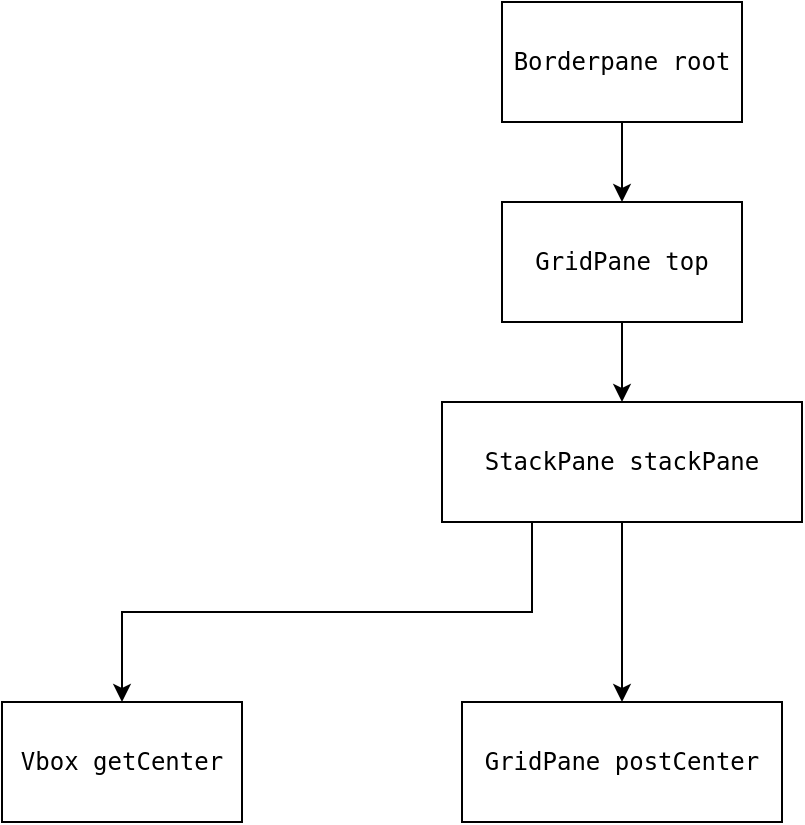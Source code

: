 <mxfile version="10.6.5" type="device"><diagram id="m9RN6BTGpnbPkUYGyel_" name="Page-1"><mxGraphModel dx="1010" dy="555" grid="1" gridSize="10" guides="1" tooltips="1" connect="1" arrows="1" fold="1" page="1" pageScale="1" pageWidth="1169" pageHeight="827" math="0" shadow="0"><root><mxCell id="0"/><mxCell id="1" parent="0"/><mxCell id="HM9DIwQ0ZSDwHOk55dA6-4" style="edgeStyle=orthogonalEdgeStyle;rounded=0;orthogonalLoop=1;jettySize=auto;html=1;entryX=0.5;entryY=0;entryDx=0;entryDy=0;" edge="1" parent="1" source="HM9DIwQ0ZSDwHOk55dA6-1" target="HM9DIwQ0ZSDwHOk55dA6-2"><mxGeometry relative="1" as="geometry"/></mxCell><mxCell id="HM9DIwQ0ZSDwHOk55dA6-1" value="&lt;pre&gt;Borderpane root&lt;/pre&gt;" style="rounded=0;whiteSpace=wrap;html=1;" vertex="1" parent="1"><mxGeometry x="380" y="230" width="120" height="60" as="geometry"/></mxCell><mxCell id="HM9DIwQ0ZSDwHOk55dA6-8" style="edgeStyle=orthogonalEdgeStyle;rounded=0;orthogonalLoop=1;jettySize=auto;html=1;entryX=0.5;entryY=0;entryDx=0;entryDy=0;" edge="1" parent="1" source="HM9DIwQ0ZSDwHOk55dA6-2" target="HM9DIwQ0ZSDwHOk55dA6-7"><mxGeometry relative="1" as="geometry"/></mxCell><mxCell id="HM9DIwQ0ZSDwHOk55dA6-2" value="&lt;pre&gt;GridPane top&lt;/pre&gt;" style="rounded=0;whiteSpace=wrap;html=1;" vertex="1" parent="1"><mxGeometry x="380" y="330" width="120" height="60" as="geometry"/></mxCell><mxCell id="HM9DIwQ0ZSDwHOk55dA6-5" value="&lt;pre&gt;Vbox getCenter&lt;/pre&gt;" style="rounded=0;whiteSpace=wrap;html=1;" vertex="1" parent="1"><mxGeometry x="130" y="580" width="120" height="60" as="geometry"/></mxCell><mxCell id="HM9DIwQ0ZSDwHOk55dA6-6" value="&lt;pre&gt;GridPane postCenter&lt;/pre&gt;" style="rounded=0;whiteSpace=wrap;html=1;" vertex="1" parent="1"><mxGeometry x="360" y="580" width="160" height="60" as="geometry"/></mxCell><mxCell id="HM9DIwQ0ZSDwHOk55dA6-10" style="edgeStyle=orthogonalEdgeStyle;rounded=0;orthogonalLoop=1;jettySize=auto;html=1;entryX=0.5;entryY=0;entryDx=0;entryDy=0;" edge="1" parent="1" source="HM9DIwQ0ZSDwHOk55dA6-7" target="HM9DIwQ0ZSDwHOk55dA6-6"><mxGeometry relative="1" as="geometry"/></mxCell><mxCell id="HM9DIwQ0ZSDwHOk55dA6-11" style="edgeStyle=orthogonalEdgeStyle;rounded=0;orthogonalLoop=1;jettySize=auto;html=1;exitX=0.25;exitY=1;exitDx=0;exitDy=0;entryX=0.5;entryY=0;entryDx=0;entryDy=0;" edge="1" parent="1" source="HM9DIwQ0ZSDwHOk55dA6-7" target="HM9DIwQ0ZSDwHOk55dA6-5"><mxGeometry relative="1" as="geometry"/></mxCell><mxCell id="HM9DIwQ0ZSDwHOk55dA6-7" value="&lt;pre&gt;StackPane stackPane&lt;/pre&gt;" style="rounded=0;whiteSpace=wrap;html=1;" vertex="1" parent="1"><mxGeometry x="350" y="430" width="180" height="60" as="geometry"/></mxCell></root></mxGraphModel></diagram></mxfile>